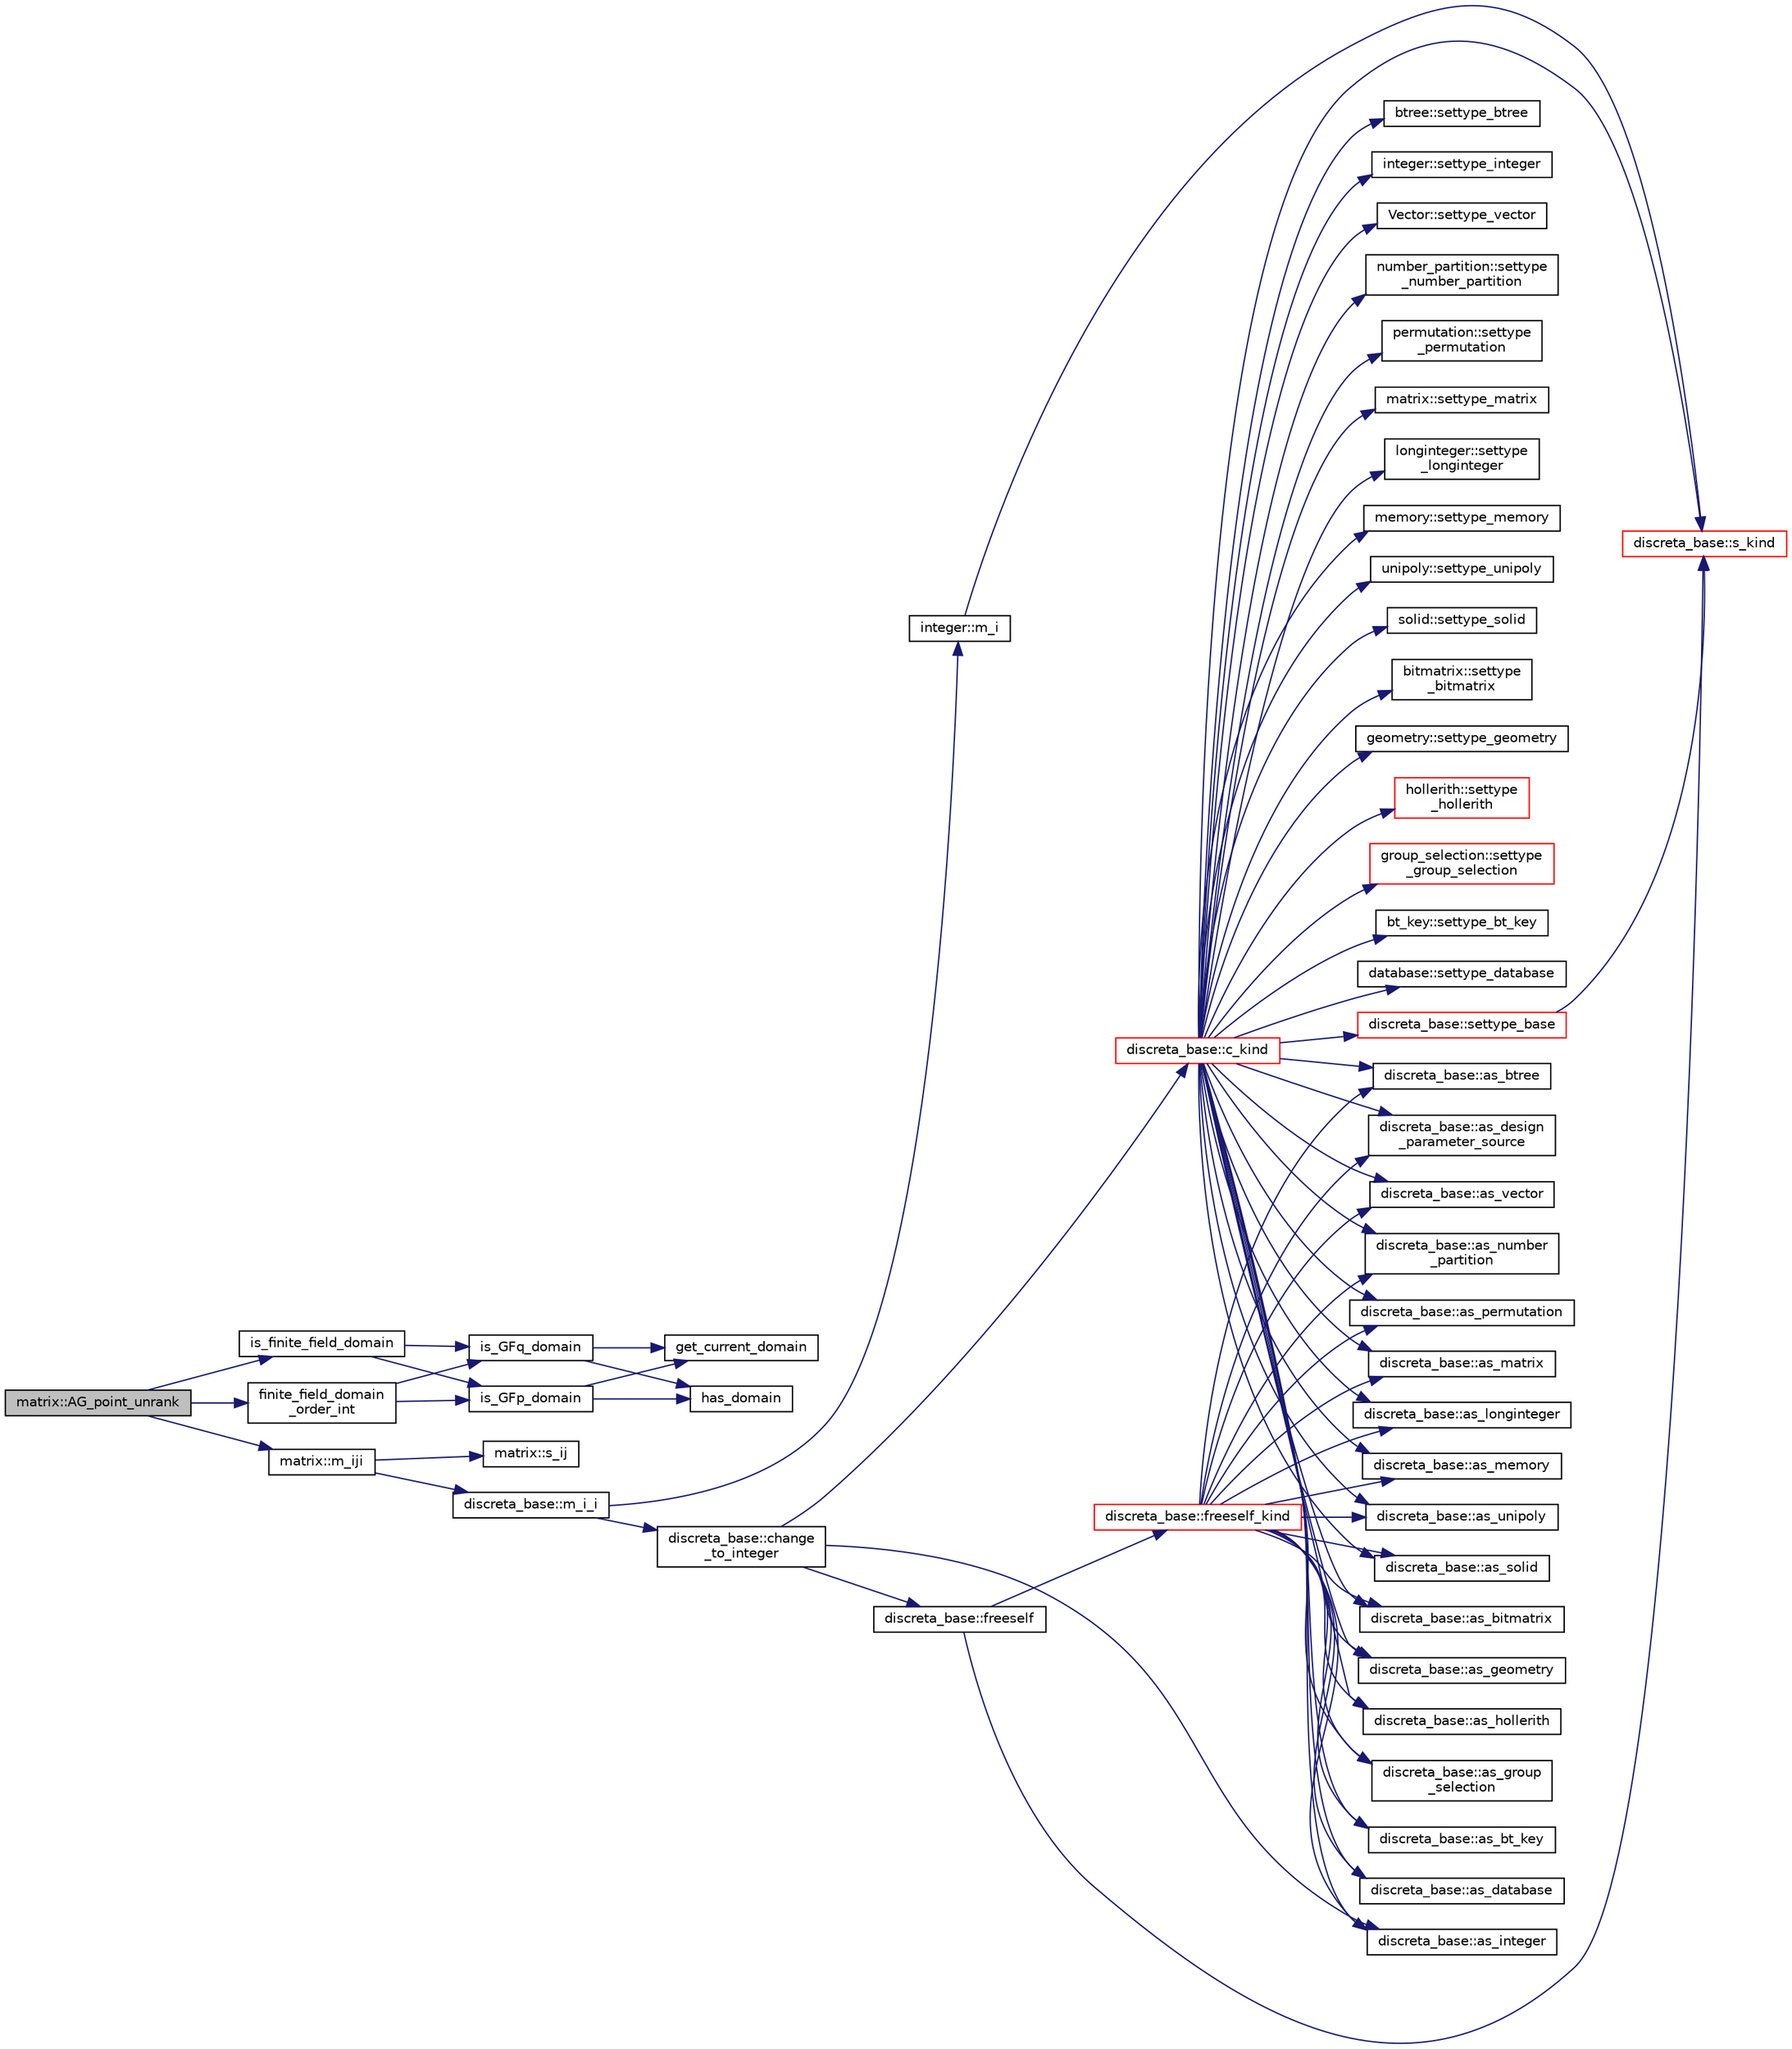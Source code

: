 digraph "matrix::AG_point_unrank"
{
  edge [fontname="Helvetica",fontsize="10",labelfontname="Helvetica",labelfontsize="10"];
  node [fontname="Helvetica",fontsize="10",shape=record];
  rankdir="LR";
  Node32 [label="matrix::AG_point_unrank",height=0.2,width=0.4,color="black", fillcolor="grey75", style="filled", fontcolor="black"];
  Node32 -> Node33 [color="midnightblue",fontsize="10",style="solid",fontname="Helvetica"];
  Node33 [label="is_finite_field_domain",height=0.2,width=0.4,color="black", fillcolor="white", style="filled",URL="$d9/d60/discreta_8h.html#a77d0ace35941cfe84035c9a060972b2a"];
  Node33 -> Node34 [color="midnightblue",fontsize="10",style="solid",fontname="Helvetica"];
  Node34 [label="is_GFp_domain",height=0.2,width=0.4,color="black", fillcolor="white", style="filled",URL="$db/d2f/domain_8_c.html#ab75527270302df466fc6f6e355775c13"];
  Node34 -> Node35 [color="midnightblue",fontsize="10",style="solid",fontname="Helvetica"];
  Node35 [label="has_domain",height=0.2,width=0.4,color="black", fillcolor="white", style="filled",URL="$db/d2f/domain_8_c.html#af7df1c554310c6214b2900bf6ca7ac81"];
  Node34 -> Node36 [color="midnightblue",fontsize="10",style="solid",fontname="Helvetica"];
  Node36 [label="get_current_domain",height=0.2,width=0.4,color="black", fillcolor="white", style="filled",URL="$db/d2f/domain_8_c.html#a80481fde3a59aaeeb648f8c5392269f7"];
  Node33 -> Node37 [color="midnightblue",fontsize="10",style="solid",fontname="Helvetica"];
  Node37 [label="is_GFq_domain",height=0.2,width=0.4,color="black", fillcolor="white", style="filled",URL="$db/d2f/domain_8_c.html#af695b4599bda7a0400772172c9eeff64"];
  Node37 -> Node35 [color="midnightblue",fontsize="10",style="solid",fontname="Helvetica"];
  Node37 -> Node36 [color="midnightblue",fontsize="10",style="solid",fontname="Helvetica"];
  Node32 -> Node38 [color="midnightblue",fontsize="10",style="solid",fontname="Helvetica"];
  Node38 [label="finite_field_domain\l_order_int",height=0.2,width=0.4,color="black", fillcolor="white", style="filled",URL="$d9/d60/discreta_8h.html#a377eb55f39803977750d92e3eaf7af26"];
  Node38 -> Node34 [color="midnightblue",fontsize="10",style="solid",fontname="Helvetica"];
  Node38 -> Node37 [color="midnightblue",fontsize="10",style="solid",fontname="Helvetica"];
  Node32 -> Node39 [color="midnightblue",fontsize="10",style="solid",fontname="Helvetica"];
  Node39 [label="matrix::m_iji",height=0.2,width=0.4,color="black", fillcolor="white", style="filled",URL="$d1/d8d/classmatrix.html#a8cece141dbb3d39e94933c8da46dbd50"];
  Node39 -> Node40 [color="midnightblue",fontsize="10",style="solid",fontname="Helvetica"];
  Node40 [label="matrix::s_ij",height=0.2,width=0.4,color="black", fillcolor="white", style="filled",URL="$d1/d8d/classmatrix.html#ab36f1b3abd2df280224c50c9debb57df"];
  Node39 -> Node41 [color="midnightblue",fontsize="10",style="solid",fontname="Helvetica"];
  Node41 [label="discreta_base::m_i_i",height=0.2,width=0.4,color="black", fillcolor="white", style="filled",URL="$d7/d71/classdiscreta__base.html#aa231464a9d4bc233f66608021c9ad997"];
  Node41 -> Node42 [color="midnightblue",fontsize="10",style="solid",fontname="Helvetica"];
  Node42 [label="discreta_base::change\l_to_integer",height=0.2,width=0.4,color="black", fillcolor="white", style="filled",URL="$d7/d71/classdiscreta__base.html#a58a5a5bd8f8e6f2dd7b4483b66dc7bb9"];
  Node42 -> Node43 [color="midnightblue",fontsize="10",style="solid",fontname="Helvetica"];
  Node43 [label="discreta_base::freeself",height=0.2,width=0.4,color="black", fillcolor="white", style="filled",URL="$d7/d71/classdiscreta__base.html#a9a3c9501a562293b5667c11b9174d6e5"];
  Node43 -> Node44 [color="midnightblue",fontsize="10",style="solid",fontname="Helvetica"];
  Node44 [label="discreta_base::freeself_kind",height=0.2,width=0.4,color="red", fillcolor="white", style="filled",URL="$d7/d71/classdiscreta__base.html#a63a23ada2165b3838fab719ed458cec8"];
  Node44 -> Node52 [color="midnightblue",fontsize="10",style="solid",fontname="Helvetica"];
  Node52 [label="discreta_base::as_integer",height=0.2,width=0.4,color="black", fillcolor="white", style="filled",URL="$d7/d71/classdiscreta__base.html#a00d7691eaf874fd283d942692fe8dd26"];
  Node44 -> Node54 [color="midnightblue",fontsize="10",style="solid",fontname="Helvetica"];
  Node54 [label="discreta_base::as_vector",height=0.2,width=0.4,color="black", fillcolor="white", style="filled",URL="$d7/d71/classdiscreta__base.html#a7bdd6cae39c380b128ee9e17e42cf020"];
  Node44 -> Node57 [color="midnightblue",fontsize="10",style="solid",fontname="Helvetica"];
  Node57 [label="discreta_base::as_number\l_partition",height=0.2,width=0.4,color="black", fillcolor="white", style="filled",URL="$d7/d71/classdiscreta__base.html#a307aa09de0e925d46697707968ffab00"];
  Node44 -> Node59 [color="midnightblue",fontsize="10",style="solid",fontname="Helvetica"];
  Node59 [label="discreta_base::as_permutation",height=0.2,width=0.4,color="black", fillcolor="white", style="filled",URL="$d7/d71/classdiscreta__base.html#aa4e72f36a82984239b12ae831e131098"];
  Node44 -> Node61 [color="midnightblue",fontsize="10",style="solid",fontname="Helvetica"];
  Node61 [label="discreta_base::as_matrix",height=0.2,width=0.4,color="black", fillcolor="white", style="filled",URL="$d7/d71/classdiscreta__base.html#ae4d7f56d917a4707b838fbffde6467ff"];
  Node44 -> Node64 [color="midnightblue",fontsize="10",style="solid",fontname="Helvetica"];
  Node64 [label="discreta_base::as_longinteger",height=0.2,width=0.4,color="black", fillcolor="white", style="filled",URL="$d7/d71/classdiscreta__base.html#a20a094639eb711b10c8694c51937f7cd"];
  Node44 -> Node67 [color="midnightblue",fontsize="10",style="solid",fontname="Helvetica"];
  Node67 [label="discreta_base::as_memory",height=0.2,width=0.4,color="black", fillcolor="white", style="filled",URL="$d7/d71/classdiscreta__base.html#ad94b2d7dce0cd4fa22db57f6e79c4bd2"];
  Node44 -> Node69 [color="midnightblue",fontsize="10",style="solid",fontname="Helvetica"];
  Node69 [label="discreta_base::as_unipoly",height=0.2,width=0.4,color="black", fillcolor="white", style="filled",URL="$d7/d71/classdiscreta__base.html#ad50d8027f039fe5c2478cddb243adc9d"];
  Node44 -> Node71 [color="midnightblue",fontsize="10",style="solid",fontname="Helvetica"];
  Node71 [label="discreta_base::as_solid",height=0.2,width=0.4,color="black", fillcolor="white", style="filled",URL="$d7/d71/classdiscreta__base.html#a1fc5f2b85ec97ab0a69dd64903c970a5"];
  Node44 -> Node73 [color="midnightblue",fontsize="10",style="solid",fontname="Helvetica"];
  Node73 [label="discreta_base::as_bitmatrix",height=0.2,width=0.4,color="black", fillcolor="white", style="filled",URL="$d7/d71/classdiscreta__base.html#a071ad54ea8ef6c9d1d15f532e5a76df6"];
  Node44 -> Node75 [color="midnightblue",fontsize="10",style="solid",fontname="Helvetica"];
  Node75 [label="discreta_base::as_geometry",height=0.2,width=0.4,color="black", fillcolor="white", style="filled",URL="$d7/d71/classdiscreta__base.html#a38fc7b4cdd830703e9d87354b79bc5c8"];
  Node44 -> Node77 [color="midnightblue",fontsize="10",style="solid",fontname="Helvetica"];
  Node77 [label="discreta_base::as_hollerith",height=0.2,width=0.4,color="black", fillcolor="white", style="filled",URL="$d7/d71/classdiscreta__base.html#a3e66f82711f314710107e2f29e589690"];
  Node44 -> Node79 [color="midnightblue",fontsize="10",style="solid",fontname="Helvetica"];
  Node79 [label="discreta_base::as_group\l_selection",height=0.2,width=0.4,color="black", fillcolor="white", style="filled",URL="$d7/d71/classdiscreta__base.html#aae1bac4883c567718bef9fb610abbdc8"];
  Node44 -> Node81 [color="midnightblue",fontsize="10",style="solid",fontname="Helvetica"];
  Node81 [label="discreta_base::as_bt_key",height=0.2,width=0.4,color="black", fillcolor="white", style="filled",URL="$d7/d71/classdiscreta__base.html#a2734c6e08dca17cf6588bd5064ec1b9f"];
  Node44 -> Node83 [color="midnightblue",fontsize="10",style="solid",fontname="Helvetica"];
  Node83 [label="discreta_base::as_database",height=0.2,width=0.4,color="black", fillcolor="white", style="filled",URL="$d7/d71/classdiscreta__base.html#ab055d39d58210a2b03ba3d33703b09a9"];
  Node44 -> Node85 [color="midnightblue",fontsize="10",style="solid",fontname="Helvetica"];
  Node85 [label="discreta_base::as_btree",height=0.2,width=0.4,color="black", fillcolor="white", style="filled",URL="$d7/d71/classdiscreta__base.html#a78e76674cef2ec113c17989c11288778"];
  Node44 -> Node87 [color="midnightblue",fontsize="10",style="solid",fontname="Helvetica"];
  Node87 [label="discreta_base::as_design\l_parameter_source",height=0.2,width=0.4,color="black", fillcolor="white", style="filled",URL="$d7/d71/classdiscreta__base.html#a59cbf837c6582ded5bc586265d13d81a"];
  Node43 -> Node46 [color="midnightblue",fontsize="10",style="solid",fontname="Helvetica"];
  Node46 [label="discreta_base::s_kind",height=0.2,width=0.4,color="red", fillcolor="white", style="filled",URL="$d7/d71/classdiscreta__base.html#a8a830025c74adbbc3362418a7c2ba157"];
  Node42 -> Node91 [color="midnightblue",fontsize="10",style="solid",fontname="Helvetica"];
  Node91 [label="discreta_base::c_kind",height=0.2,width=0.4,color="red", fillcolor="white", style="filled",URL="$d7/d71/classdiscreta__base.html#adc2ff61589c2d083688e7a43f333cb62"];
  Node91 -> Node92 [color="midnightblue",fontsize="10",style="solid",fontname="Helvetica"];
  Node92 [label="discreta_base::settype_base",height=0.2,width=0.4,color="red", fillcolor="white", style="filled",URL="$d7/d71/classdiscreta__base.html#a4f42899a89447d1c3993ea07c38f8ad4"];
  Node92 -> Node46 [color="midnightblue",fontsize="10",style="solid",fontname="Helvetica"];
  Node91 -> Node52 [color="midnightblue",fontsize="10",style="solid",fontname="Helvetica"];
  Node91 -> Node93 [color="midnightblue",fontsize="10",style="solid",fontname="Helvetica"];
  Node93 [label="integer::settype_integer",height=0.2,width=0.4,color="black", fillcolor="white", style="filled",URL="$d0/de5/classinteger.html#a6265c65ef311229acd513d748faba796"];
  Node91 -> Node54 [color="midnightblue",fontsize="10",style="solid",fontname="Helvetica"];
  Node91 -> Node94 [color="midnightblue",fontsize="10",style="solid",fontname="Helvetica"];
  Node94 [label="Vector::settype_vector",height=0.2,width=0.4,color="black", fillcolor="white", style="filled",URL="$d5/db2/class_vector.html#a34e0d00b18c051f23904a8429fa6c8b4"];
  Node91 -> Node57 [color="midnightblue",fontsize="10",style="solid",fontname="Helvetica"];
  Node91 -> Node95 [color="midnightblue",fontsize="10",style="solid",fontname="Helvetica"];
  Node95 [label="number_partition::settype\l_number_partition",height=0.2,width=0.4,color="black", fillcolor="white", style="filled",URL="$df/d50/classnumber__partition.html#a3aaec1b557758f643ffc8555bbc358be"];
  Node91 -> Node59 [color="midnightblue",fontsize="10",style="solid",fontname="Helvetica"];
  Node91 -> Node96 [color="midnightblue",fontsize="10",style="solid",fontname="Helvetica"];
  Node96 [label="permutation::settype\l_permutation",height=0.2,width=0.4,color="black", fillcolor="white", style="filled",URL="$d0/d08/classpermutation.html#af1eea29f86195cede9562e444664c28c"];
  Node91 -> Node61 [color="midnightblue",fontsize="10",style="solid",fontname="Helvetica"];
  Node91 -> Node97 [color="midnightblue",fontsize="10",style="solid",fontname="Helvetica"];
  Node97 [label="matrix::settype_matrix",height=0.2,width=0.4,color="black", fillcolor="white", style="filled",URL="$d1/d8d/classmatrix.html#a1780283a64a789e4084d792683d276bb"];
  Node91 -> Node64 [color="midnightblue",fontsize="10",style="solid",fontname="Helvetica"];
  Node91 -> Node98 [color="midnightblue",fontsize="10",style="solid",fontname="Helvetica"];
  Node98 [label="longinteger::settype\l_longinteger",height=0.2,width=0.4,color="black", fillcolor="white", style="filled",URL="$d3/d71/classlonginteger.html#ae5f811ece8df31b9ff114368a18e1dc5"];
  Node91 -> Node67 [color="midnightblue",fontsize="10",style="solid",fontname="Helvetica"];
  Node91 -> Node99 [color="midnightblue",fontsize="10",style="solid",fontname="Helvetica"];
  Node99 [label="memory::settype_memory",height=0.2,width=0.4,color="black", fillcolor="white", style="filled",URL="$d8/d99/classmemory.html#a33aae277f9b8fe36b02e9d5da895451b"];
  Node91 -> Node69 [color="midnightblue",fontsize="10",style="solid",fontname="Helvetica"];
  Node91 -> Node100 [color="midnightblue",fontsize="10",style="solid",fontname="Helvetica"];
  Node100 [label="unipoly::settype_unipoly",height=0.2,width=0.4,color="black", fillcolor="white", style="filled",URL="$d1/d89/classunipoly.html#a8db854fcc85c5e1150b1f1b1c005c95b"];
  Node91 -> Node71 [color="midnightblue",fontsize="10",style="solid",fontname="Helvetica"];
  Node91 -> Node101 [color="midnightblue",fontsize="10",style="solid",fontname="Helvetica"];
  Node101 [label="solid::settype_solid",height=0.2,width=0.4,color="black", fillcolor="white", style="filled",URL="$d8/def/classsolid.html#a775bd4821f75a8aee4ea3d4335ff90e0"];
  Node91 -> Node73 [color="midnightblue",fontsize="10",style="solid",fontname="Helvetica"];
  Node91 -> Node102 [color="midnightblue",fontsize="10",style="solid",fontname="Helvetica"];
  Node102 [label="bitmatrix::settype\l_bitmatrix",height=0.2,width=0.4,color="black", fillcolor="white", style="filled",URL="$de/dc8/classbitmatrix.html#acb571d947f9526665ebbdc0ce3e2a973"];
  Node91 -> Node75 [color="midnightblue",fontsize="10",style="solid",fontname="Helvetica"];
  Node91 -> Node103 [color="midnightblue",fontsize="10",style="solid",fontname="Helvetica"];
  Node103 [label="geometry::settype_geometry",height=0.2,width=0.4,color="black", fillcolor="white", style="filled",URL="$da/d44/classgeometry.html#ab4a336baba6a3f56f5ffa053a5be5ba7"];
  Node91 -> Node77 [color="midnightblue",fontsize="10",style="solid",fontname="Helvetica"];
  Node91 -> Node104 [color="midnightblue",fontsize="10",style="solid",fontname="Helvetica"];
  Node104 [label="hollerith::settype\l_hollerith",height=0.2,width=0.4,color="red", fillcolor="white", style="filled",URL="$d8/d99/classhollerith.html#a23bbd4acfc88a0e90f1245f243f51f76"];
  Node91 -> Node79 [color="midnightblue",fontsize="10",style="solid",fontname="Helvetica"];
  Node91 -> Node106 [color="midnightblue",fontsize="10",style="solid",fontname="Helvetica"];
  Node106 [label="group_selection::settype\l_group_selection",height=0.2,width=0.4,color="red", fillcolor="white", style="filled",URL="$d6/db0/classgroup__selection.html#a015ed73b7b8d784bedd4d11ac1fc0ec1"];
  Node91 -> Node81 [color="midnightblue",fontsize="10",style="solid",fontname="Helvetica"];
  Node91 -> Node109 [color="midnightblue",fontsize="10",style="solid",fontname="Helvetica"];
  Node109 [label="bt_key::settype_bt_key",height=0.2,width=0.4,color="black", fillcolor="white", style="filled",URL="$d1/de5/classbt__key.html#a352bb10beb7c789d8d29373035824800"];
  Node91 -> Node83 [color="midnightblue",fontsize="10",style="solid",fontname="Helvetica"];
  Node91 -> Node110 [color="midnightblue",fontsize="10",style="solid",fontname="Helvetica"];
  Node110 [label="database::settype_database",height=0.2,width=0.4,color="black", fillcolor="white", style="filled",URL="$db/d72/classdatabase.html#a014639aa001462e480eb1f3984839b72"];
  Node91 -> Node85 [color="midnightblue",fontsize="10",style="solid",fontname="Helvetica"];
  Node91 -> Node111 [color="midnightblue",fontsize="10",style="solid",fontname="Helvetica"];
  Node111 [label="btree::settype_btree",height=0.2,width=0.4,color="black", fillcolor="white", style="filled",URL="$dd/db0/classbtree.html#a5a1b9773c848908a6050cc733d2d9780"];
  Node91 -> Node87 [color="midnightblue",fontsize="10",style="solid",fontname="Helvetica"];
  Node91 -> Node46 [color="midnightblue",fontsize="10",style="solid",fontname="Helvetica"];
  Node42 -> Node52 [color="midnightblue",fontsize="10",style="solid",fontname="Helvetica"];
  Node41 -> Node114 [color="midnightblue",fontsize="10",style="solid",fontname="Helvetica"];
  Node114 [label="integer::m_i",height=0.2,width=0.4,color="black", fillcolor="white", style="filled",URL="$d0/de5/classinteger.html#a869091f0a0f35f5354c8c4a70250e8a9"];
  Node114 -> Node46 [color="midnightblue",fontsize="10",style="solid",fontname="Helvetica"];
}
